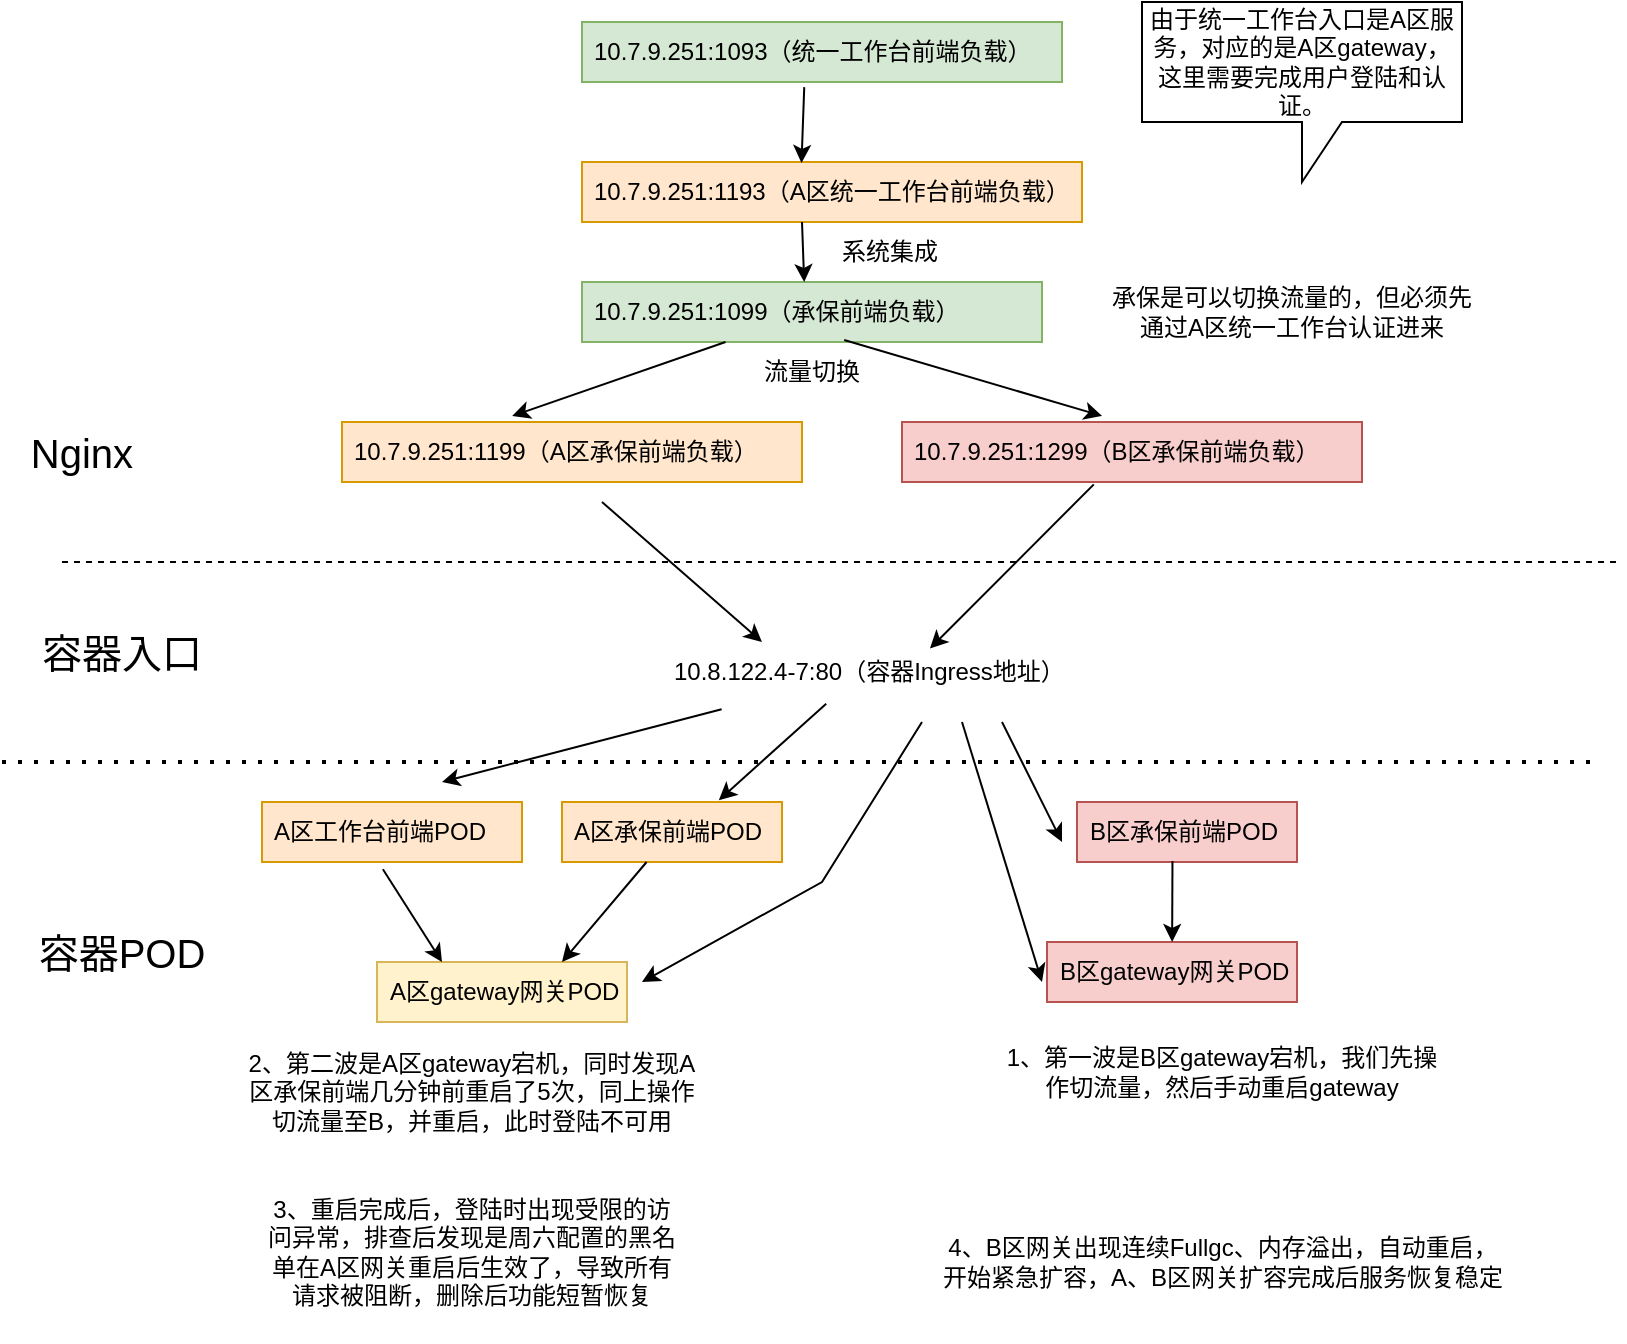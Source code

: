 <mxfile version="24.7.10">
  <diagram name="第 1 页" id="eLbkbvb1n6lZxor_aUeG">
    <mxGraphModel dx="943" dy="1714" grid="1" gridSize="10" guides="1" tooltips="1" connect="1" arrows="1" fold="1" page="1" pageScale="1" pageWidth="827" pageHeight="1169" math="0" shadow="0">
      <root>
        <mxCell id="0" />
        <mxCell id="1" parent="0" />
        <mxCell id="zzFww52JxvObhSJPxeZc-1" value="" style="endArrow=none;dashed=1;html=1;rounded=0;" edge="1" parent="1">
          <mxGeometry width="50" height="50" relative="1" as="geometry">
            <mxPoint x="30" y="240" as="sourcePoint" />
            <mxPoint x="810" y="240" as="targetPoint" />
          </mxGeometry>
        </mxCell>
        <mxCell id="zzFww52JxvObhSJPxeZc-5" value="&lt;font style=&quot;font-size: 20px;&quot;&gt;Nginx&lt;/font&gt;" style="text;html=1;align=center;verticalAlign=middle;whiteSpace=wrap;rounded=0;" vertex="1" parent="1">
          <mxGeometry x="10" y="170" width="60" height="30" as="geometry" />
        </mxCell>
        <mxCell id="zzFww52JxvObhSJPxeZc-6" value="10.7.9.251:1093（统一工作台前端负载）" style="text;strokeColor=#82b366;fillColor=#d5e8d4;align=left;verticalAlign=middle;spacingLeft=4;spacingRight=4;overflow=hidden;points=[[0,0.5],[1,0.5]];portConstraint=eastwest;rotatable=0;whiteSpace=wrap;html=1;" vertex="1" parent="1">
          <mxGeometry x="290" y="-30" width="240" height="30" as="geometry" />
        </mxCell>
        <mxCell id="zzFww52JxvObhSJPxeZc-9" value="10.7.9.251:1193（A区统一工作台前端负载）" style="text;strokeColor=#d79b00;fillColor=#ffe6cc;align=left;verticalAlign=middle;spacingLeft=4;spacingRight=4;overflow=hidden;points=[[0,0.5],[1,0.5]];portConstraint=eastwest;rotatable=0;whiteSpace=wrap;html=1;" vertex="1" parent="1">
          <mxGeometry x="290" y="40" width="250" height="30" as="geometry" />
        </mxCell>
        <mxCell id="zzFww52JxvObhSJPxeZc-14" value="" style="endArrow=classic;html=1;rounded=0;exitX=0.463;exitY=1.085;exitDx=0;exitDy=0;exitPerimeter=0;entryX=0.439;entryY=0.016;entryDx=0;entryDy=0;entryPerimeter=0;" edge="1" parent="1" source="zzFww52JxvObhSJPxeZc-6" target="zzFww52JxvObhSJPxeZc-9">
          <mxGeometry width="50" height="50" relative="1" as="geometry">
            <mxPoint x="330" y="80" as="sourcePoint" />
            <mxPoint x="390" y="40" as="targetPoint" />
          </mxGeometry>
        </mxCell>
        <mxCell id="zzFww52JxvObhSJPxeZc-15" value="10.7.9.251:1099（承保前端负载）" style="text;strokeColor=#82b366;fillColor=#d5e8d4;align=left;verticalAlign=middle;spacingLeft=4;spacingRight=4;overflow=hidden;points=[[0,0.5],[1,0.5]];portConstraint=eastwest;rotatable=0;whiteSpace=wrap;html=1;" vertex="1" parent="1">
          <mxGeometry x="290" y="100" width="230" height="30" as="geometry" />
        </mxCell>
        <mxCell id="zzFww52JxvObhSJPxeZc-16" value="10.7.9.251:1199（A区承保前端负载）" style="text;strokeColor=#d79b00;fillColor=#ffe6cc;align=left;verticalAlign=middle;spacingLeft=4;spacingRight=4;overflow=hidden;points=[[0,0.5],[1,0.5]];portConstraint=eastwest;rotatable=0;whiteSpace=wrap;html=1;" vertex="1" parent="1">
          <mxGeometry x="170" y="170" width="230" height="30" as="geometry" />
        </mxCell>
        <mxCell id="zzFww52JxvObhSJPxeZc-17" value="10.7.9.251:1299（B区承保前端负载）" style="text;strokeColor=#b85450;fillColor=#f8cecc;align=left;verticalAlign=middle;spacingLeft=4;spacingRight=4;overflow=hidden;points=[[0,0.5],[1,0.5]];portConstraint=eastwest;rotatable=0;whiteSpace=wrap;html=1;" vertex="1" parent="1">
          <mxGeometry x="450" y="170" width="230" height="30" as="geometry" />
        </mxCell>
        <mxCell id="zzFww52JxvObhSJPxeZc-18" value="" style="endArrow=classic;html=1;rounded=0;entryX=0.37;entryY=-0.1;entryDx=0;entryDy=0;entryPerimeter=0;" edge="1" parent="1" source="zzFww52JxvObhSJPxeZc-15" target="zzFww52JxvObhSJPxeZc-16">
          <mxGeometry width="50" height="50" relative="1" as="geometry">
            <mxPoint x="200" y="150" as="sourcePoint" />
            <mxPoint x="250" y="100" as="targetPoint" />
          </mxGeometry>
        </mxCell>
        <mxCell id="zzFww52JxvObhSJPxeZc-21" value="" style="endArrow=classic;html=1;rounded=0;entryX=0.435;entryY=-0.1;entryDx=0;entryDy=0;entryPerimeter=0;exitX=0.57;exitY=0.967;exitDx=0;exitDy=0;exitPerimeter=0;" edge="1" parent="1" source="zzFww52JxvObhSJPxeZc-15" target="zzFww52JxvObhSJPxeZc-17">
          <mxGeometry width="50" height="50" relative="1" as="geometry">
            <mxPoint x="360" y="320" as="sourcePoint" />
            <mxPoint x="410" y="270" as="targetPoint" />
          </mxGeometry>
        </mxCell>
        <mxCell id="zzFww52JxvObhSJPxeZc-22" value="" style="endArrow=classic;html=1;rounded=0;entryX=0.483;entryY=0;entryDx=0;entryDy=0;entryPerimeter=0;" edge="1" parent="1" target="zzFww52JxvObhSJPxeZc-15">
          <mxGeometry width="50" height="50" relative="1" as="geometry">
            <mxPoint x="400" y="70" as="sourcePoint" />
            <mxPoint x="400" y="50" as="targetPoint" />
            <Array as="points">
              <mxPoint x="400" y="70" />
            </Array>
          </mxGeometry>
        </mxCell>
        <mxCell id="zzFww52JxvObhSJPxeZc-23" value="系统集成" style="text;html=1;align=center;verticalAlign=middle;whiteSpace=wrap;rounded=0;" vertex="1" parent="1">
          <mxGeometry x="414" y="70" width="60" height="30" as="geometry" />
        </mxCell>
        <mxCell id="zzFww52JxvObhSJPxeZc-24" value="流量切换" style="text;html=1;align=center;verticalAlign=middle;whiteSpace=wrap;rounded=0;" vertex="1" parent="1">
          <mxGeometry x="375" y="130" width="60" height="30" as="geometry" />
        </mxCell>
        <mxCell id="zzFww52JxvObhSJPxeZc-25" value="&lt;font style=&quot;font-size: 20px;&quot;&gt;容器入口&lt;/font&gt;" style="text;html=1;align=center;verticalAlign=middle;whiteSpace=wrap;rounded=0;" vertex="1" parent="1">
          <mxGeometry x="10" y="270" width="100" height="30" as="geometry" />
        </mxCell>
        <mxCell id="zzFww52JxvObhSJPxeZc-26" value="10.8.122.4-7:80（容器Ingress地址）" style="text;strokeColor=none;fillColor=none;align=left;verticalAlign=middle;spacingLeft=4;spacingRight=4;overflow=hidden;points=[[0,0.5],[1,0.5]];portConstraint=eastwest;rotatable=0;whiteSpace=wrap;html=1;" vertex="1" parent="1">
          <mxGeometry x="330" y="280" width="210" height="30" as="geometry" />
        </mxCell>
        <mxCell id="zzFww52JxvObhSJPxeZc-27" value="A区工作台前端POD" style="text;strokeColor=#d79b00;fillColor=#ffe6cc;align=left;verticalAlign=middle;spacingLeft=4;spacingRight=4;overflow=hidden;points=[[0,0.5],[1,0.5]];portConstraint=eastwest;rotatable=0;whiteSpace=wrap;html=1;" vertex="1" parent="1">
          <mxGeometry x="130" y="360" width="130" height="30" as="geometry" />
        </mxCell>
        <mxCell id="zzFww52JxvObhSJPxeZc-28" value="B区承保前端POD" style="text;strokeColor=#b85450;fillColor=#f8cecc;align=left;verticalAlign=middle;spacingLeft=4;spacingRight=4;overflow=hidden;points=[[0,0.5],[1,0.5]];portConstraint=eastwest;rotatable=0;whiteSpace=wrap;html=1;" vertex="1" parent="1">
          <mxGeometry x="537.5" y="360" width="110" height="30" as="geometry" />
        </mxCell>
        <mxCell id="zzFww52JxvObhSJPxeZc-29" value="A区gateway网关POD" style="text;strokeColor=#d6b656;fillColor=#fff2cc;align=left;verticalAlign=middle;spacingLeft=4;spacingRight=4;overflow=hidden;points=[[0,0.5],[1,0.5]];portConstraint=eastwest;rotatable=0;whiteSpace=wrap;html=1;" vertex="1" parent="1">
          <mxGeometry x="187.5" y="440" width="125" height="30" as="geometry" />
        </mxCell>
        <mxCell id="zzFww52JxvObhSJPxeZc-30" value="B区gateway网关POD" style="text;strokeColor=#b85450;fillColor=#f8cecc;align=left;verticalAlign=middle;spacingLeft=4;spacingRight=4;overflow=hidden;points=[[0,0.5],[1,0.5]];portConstraint=eastwest;rotatable=0;whiteSpace=wrap;html=1;" vertex="1" parent="1">
          <mxGeometry x="522.5" y="430" width="125" height="30" as="geometry" />
        </mxCell>
        <mxCell id="zzFww52JxvObhSJPxeZc-32" value="A区承保前端POD" style="text;strokeColor=#d79b00;fillColor=#ffe6cc;align=left;verticalAlign=middle;spacingLeft=4;spacingRight=4;overflow=hidden;points=[[0,0.5],[1,0.5]];portConstraint=eastwest;rotatable=0;whiteSpace=wrap;html=1;" vertex="1" parent="1">
          <mxGeometry x="280" y="360" width="110" height="30" as="geometry" />
        </mxCell>
        <mxCell id="zzFww52JxvObhSJPxeZc-34" value="" style="endArrow=classic;html=1;rounded=0;entryX=0.26;entryY=0;entryDx=0;entryDy=0;entryPerimeter=0;exitX=0.465;exitY=1.12;exitDx=0;exitDy=0;exitPerimeter=0;" edge="1" parent="1" source="zzFww52JxvObhSJPxeZc-27" target="zzFww52JxvObhSJPxeZc-29">
          <mxGeometry width="50" height="50" relative="1" as="geometry">
            <mxPoint x="180" y="400" as="sourcePoint" />
            <mxPoint x="200" y="400" as="targetPoint" />
          </mxGeometry>
        </mxCell>
        <mxCell id="zzFww52JxvObhSJPxeZc-35" value="" style="endArrow=classic;html=1;rounded=0;entryX=0.74;entryY=0;entryDx=0;entryDy=0;entryPerimeter=0;" edge="1" parent="1" source="zzFww52JxvObhSJPxeZc-32" target="zzFww52JxvObhSJPxeZc-29">
          <mxGeometry width="50" height="50" relative="1" as="geometry">
            <mxPoint x="340" y="390" as="sourcePoint" />
            <mxPoint x="430" y="440" as="targetPoint" />
          </mxGeometry>
        </mxCell>
        <mxCell id="zzFww52JxvObhSJPxeZc-36" value="" style="endArrow=classic;html=1;rounded=0;exitX=0.434;exitY=0.982;exitDx=0;exitDy=0;exitPerimeter=0;" edge="1" parent="1" source="zzFww52JxvObhSJPxeZc-28" target="zzFww52JxvObhSJPxeZc-30">
          <mxGeometry width="50" height="50" relative="1" as="geometry">
            <mxPoint x="420" y="460" as="sourcePoint" />
            <mxPoint x="590" y="430" as="targetPoint" />
          </mxGeometry>
        </mxCell>
        <mxCell id="zzFww52JxvObhSJPxeZc-37" value="" style="endArrow=classic;html=1;rounded=0;entryX=0.238;entryY=0;entryDx=0;entryDy=0;entryPerimeter=0;" edge="1" parent="1" target="zzFww52JxvObhSJPxeZc-26">
          <mxGeometry width="50" height="50" relative="1" as="geometry">
            <mxPoint x="300" y="210" as="sourcePoint" />
            <mxPoint x="350" y="220" as="targetPoint" />
          </mxGeometry>
        </mxCell>
        <mxCell id="zzFww52JxvObhSJPxeZc-38" value="" style="endArrow=classic;html=1;rounded=0;entryX=0.638;entryY=0.108;entryDx=0;entryDy=0;entryPerimeter=0;exitX=0.417;exitY=1.039;exitDx=0;exitDy=0;exitPerimeter=0;" edge="1" parent="1" source="zzFww52JxvObhSJPxeZc-17" target="zzFww52JxvObhSJPxeZc-26">
          <mxGeometry width="50" height="50" relative="1" as="geometry">
            <mxPoint x="550" y="270" as="sourcePoint" />
            <mxPoint x="600" y="220" as="targetPoint" />
          </mxGeometry>
        </mxCell>
        <mxCell id="zzFww52JxvObhSJPxeZc-40" value="" style="endArrow=none;dashed=1;html=1;dashPattern=1 3;strokeWidth=2;rounded=0;" edge="1" parent="1">
          <mxGeometry width="50" height="50" relative="1" as="geometry">
            <mxPoint y="340" as="sourcePoint" />
            <mxPoint x="800" y="340" as="targetPoint" />
          </mxGeometry>
        </mxCell>
        <mxCell id="zzFww52JxvObhSJPxeZc-41" value="&lt;font style=&quot;font-size: 20px;&quot;&gt;容器POD&lt;/font&gt;" style="text;html=1;align=center;verticalAlign=middle;whiteSpace=wrap;rounded=0;" vertex="1" parent="1">
          <mxGeometry x="10" y="420" width="100" height="30" as="geometry" />
        </mxCell>
        <mxCell id="zzFww52JxvObhSJPxeZc-43" value="" style="endArrow=classic;html=1;rounded=0;exitX=0.142;exitY=1.12;exitDx=0;exitDy=0;exitPerimeter=0;" edge="1" parent="1" source="zzFww52JxvObhSJPxeZc-26">
          <mxGeometry width="50" height="50" relative="1" as="geometry">
            <mxPoint x="260" y="320" as="sourcePoint" />
            <mxPoint x="220" y="350" as="targetPoint" />
          </mxGeometry>
        </mxCell>
        <mxCell id="zzFww52JxvObhSJPxeZc-44" value="" style="endArrow=classic;html=1;rounded=0;entryX=0.713;entryY=-0.03;entryDx=0;entryDy=0;entryPerimeter=0;exitX=0.391;exitY=1.028;exitDx=0;exitDy=0;exitPerimeter=0;" edge="1" parent="1" source="zzFww52JxvObhSJPxeZc-26" target="zzFww52JxvObhSJPxeZc-32">
          <mxGeometry width="50" height="50" relative="1" as="geometry">
            <mxPoint x="440" y="380" as="sourcePoint" />
            <mxPoint x="490" y="330" as="targetPoint" />
          </mxGeometry>
        </mxCell>
        <mxCell id="zzFww52JxvObhSJPxeZc-45" value="" style="endArrow=classic;html=1;rounded=0;" edge="1" parent="1">
          <mxGeometry width="50" height="50" relative="1" as="geometry">
            <mxPoint x="460" y="320" as="sourcePoint" />
            <mxPoint x="320" y="450" as="targetPoint" />
            <Array as="points">
              <mxPoint x="410" y="400" />
            </Array>
          </mxGeometry>
        </mxCell>
        <mxCell id="zzFww52JxvObhSJPxeZc-46" value="" style="endArrow=classic;html=1;rounded=0;" edge="1" parent="1">
          <mxGeometry width="50" height="50" relative="1" as="geometry">
            <mxPoint x="500" y="320" as="sourcePoint" />
            <mxPoint x="530" y="380" as="targetPoint" />
          </mxGeometry>
        </mxCell>
        <mxCell id="zzFww52JxvObhSJPxeZc-47" value="" style="endArrow=classic;html=1;rounded=0;" edge="1" parent="1">
          <mxGeometry width="50" height="50" relative="1" as="geometry">
            <mxPoint x="480" y="320" as="sourcePoint" />
            <mxPoint x="520" y="450" as="targetPoint" />
          </mxGeometry>
        </mxCell>
        <mxCell id="zzFww52JxvObhSJPxeZc-48" value="由于统一工作台入口是A区服务，对应的是A区gateway，这里需要完成用户登陆和认证。" style="shape=callout;whiteSpace=wrap;html=1;perimeter=calloutPerimeter;" vertex="1" parent="1">
          <mxGeometry x="570" y="-40" width="160" height="90" as="geometry" />
        </mxCell>
        <mxCell id="zzFww52JxvObhSJPxeZc-49" value="承保是可以切换流量的，但必须先通过A区统一工作台认证进来" style="text;html=1;align=center;verticalAlign=middle;whiteSpace=wrap;rounded=0;" vertex="1" parent="1">
          <mxGeometry x="550" y="100" width="190" height="30" as="geometry" />
        </mxCell>
        <mxCell id="zzFww52JxvObhSJPxeZc-50" value="1、第一波是B区gateway宕机，我们先操作切流量，然后手动重启gateway" style="text;html=1;align=center;verticalAlign=middle;whiteSpace=wrap;rounded=0;" vertex="1" parent="1">
          <mxGeometry x="500" y="470" width="220" height="50" as="geometry" />
        </mxCell>
        <mxCell id="zzFww52JxvObhSJPxeZc-52" value="2、第二波是A区gateway宕机，同时发现A区承保前端几分钟前重启了5次，同上操作切流量至B，并重启，此时登陆不可用" style="text;html=1;align=center;verticalAlign=middle;whiteSpace=wrap;rounded=0;" vertex="1" parent="1">
          <mxGeometry x="120" y="480" width="230" height="50" as="geometry" />
        </mxCell>
        <mxCell id="zzFww52JxvObhSJPxeZc-55" value="3、重启完成后，登陆时出现受限的访问异常，排查后发现是周六配置的黑名单在A区网关重启后生效了，导致所有请求被阻断，删除后功能短暂恢复" style="text;html=1;align=center;verticalAlign=middle;whiteSpace=wrap;rounded=0;" vertex="1" parent="1">
          <mxGeometry x="130" y="540" width="210" height="90" as="geometry" />
        </mxCell>
        <mxCell id="zzFww52JxvObhSJPxeZc-56" value="4、B区网关出现连续Fullgc、内存溢出，自动重启，开始紧急扩容，A、B区网关扩容完成后服务恢复稳定" style="text;html=1;align=center;verticalAlign=middle;whiteSpace=wrap;rounded=0;" vertex="1" parent="1">
          <mxGeometry x="466.5" y="560" width="287" height="60" as="geometry" />
        </mxCell>
      </root>
    </mxGraphModel>
  </diagram>
</mxfile>
